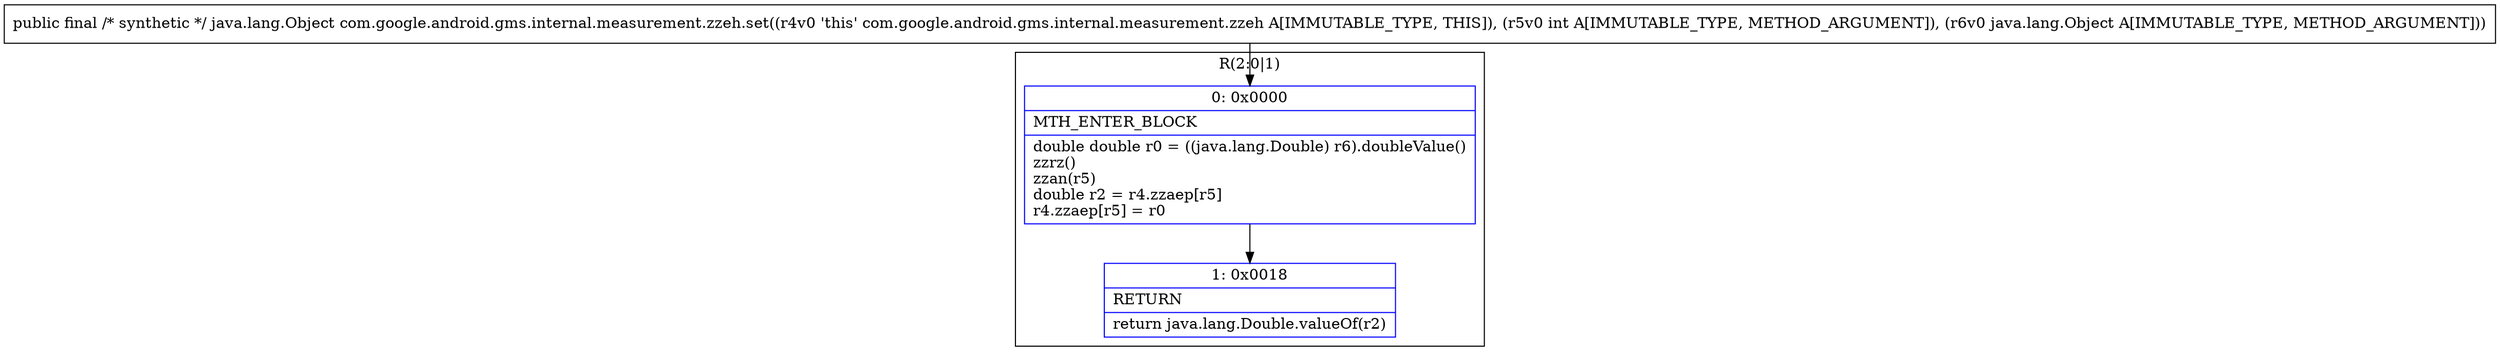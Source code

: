 digraph "CFG forcom.google.android.gms.internal.measurement.zzeh.set(ILjava\/lang\/Object;)Ljava\/lang\/Object;" {
subgraph cluster_Region_1938746955 {
label = "R(2:0|1)";
node [shape=record,color=blue];
Node_0 [shape=record,label="{0\:\ 0x0000|MTH_ENTER_BLOCK\l|double double r0 = ((java.lang.Double) r6).doubleValue()\lzzrz()\lzzan(r5)\ldouble r2 = r4.zzaep[r5]\lr4.zzaep[r5] = r0\l}"];
Node_1 [shape=record,label="{1\:\ 0x0018|RETURN\l|return java.lang.Double.valueOf(r2)\l}"];
}
MethodNode[shape=record,label="{public final \/* synthetic *\/ java.lang.Object com.google.android.gms.internal.measurement.zzeh.set((r4v0 'this' com.google.android.gms.internal.measurement.zzeh A[IMMUTABLE_TYPE, THIS]), (r5v0 int A[IMMUTABLE_TYPE, METHOD_ARGUMENT]), (r6v0 java.lang.Object A[IMMUTABLE_TYPE, METHOD_ARGUMENT])) }"];
MethodNode -> Node_0;
Node_0 -> Node_1;
}

